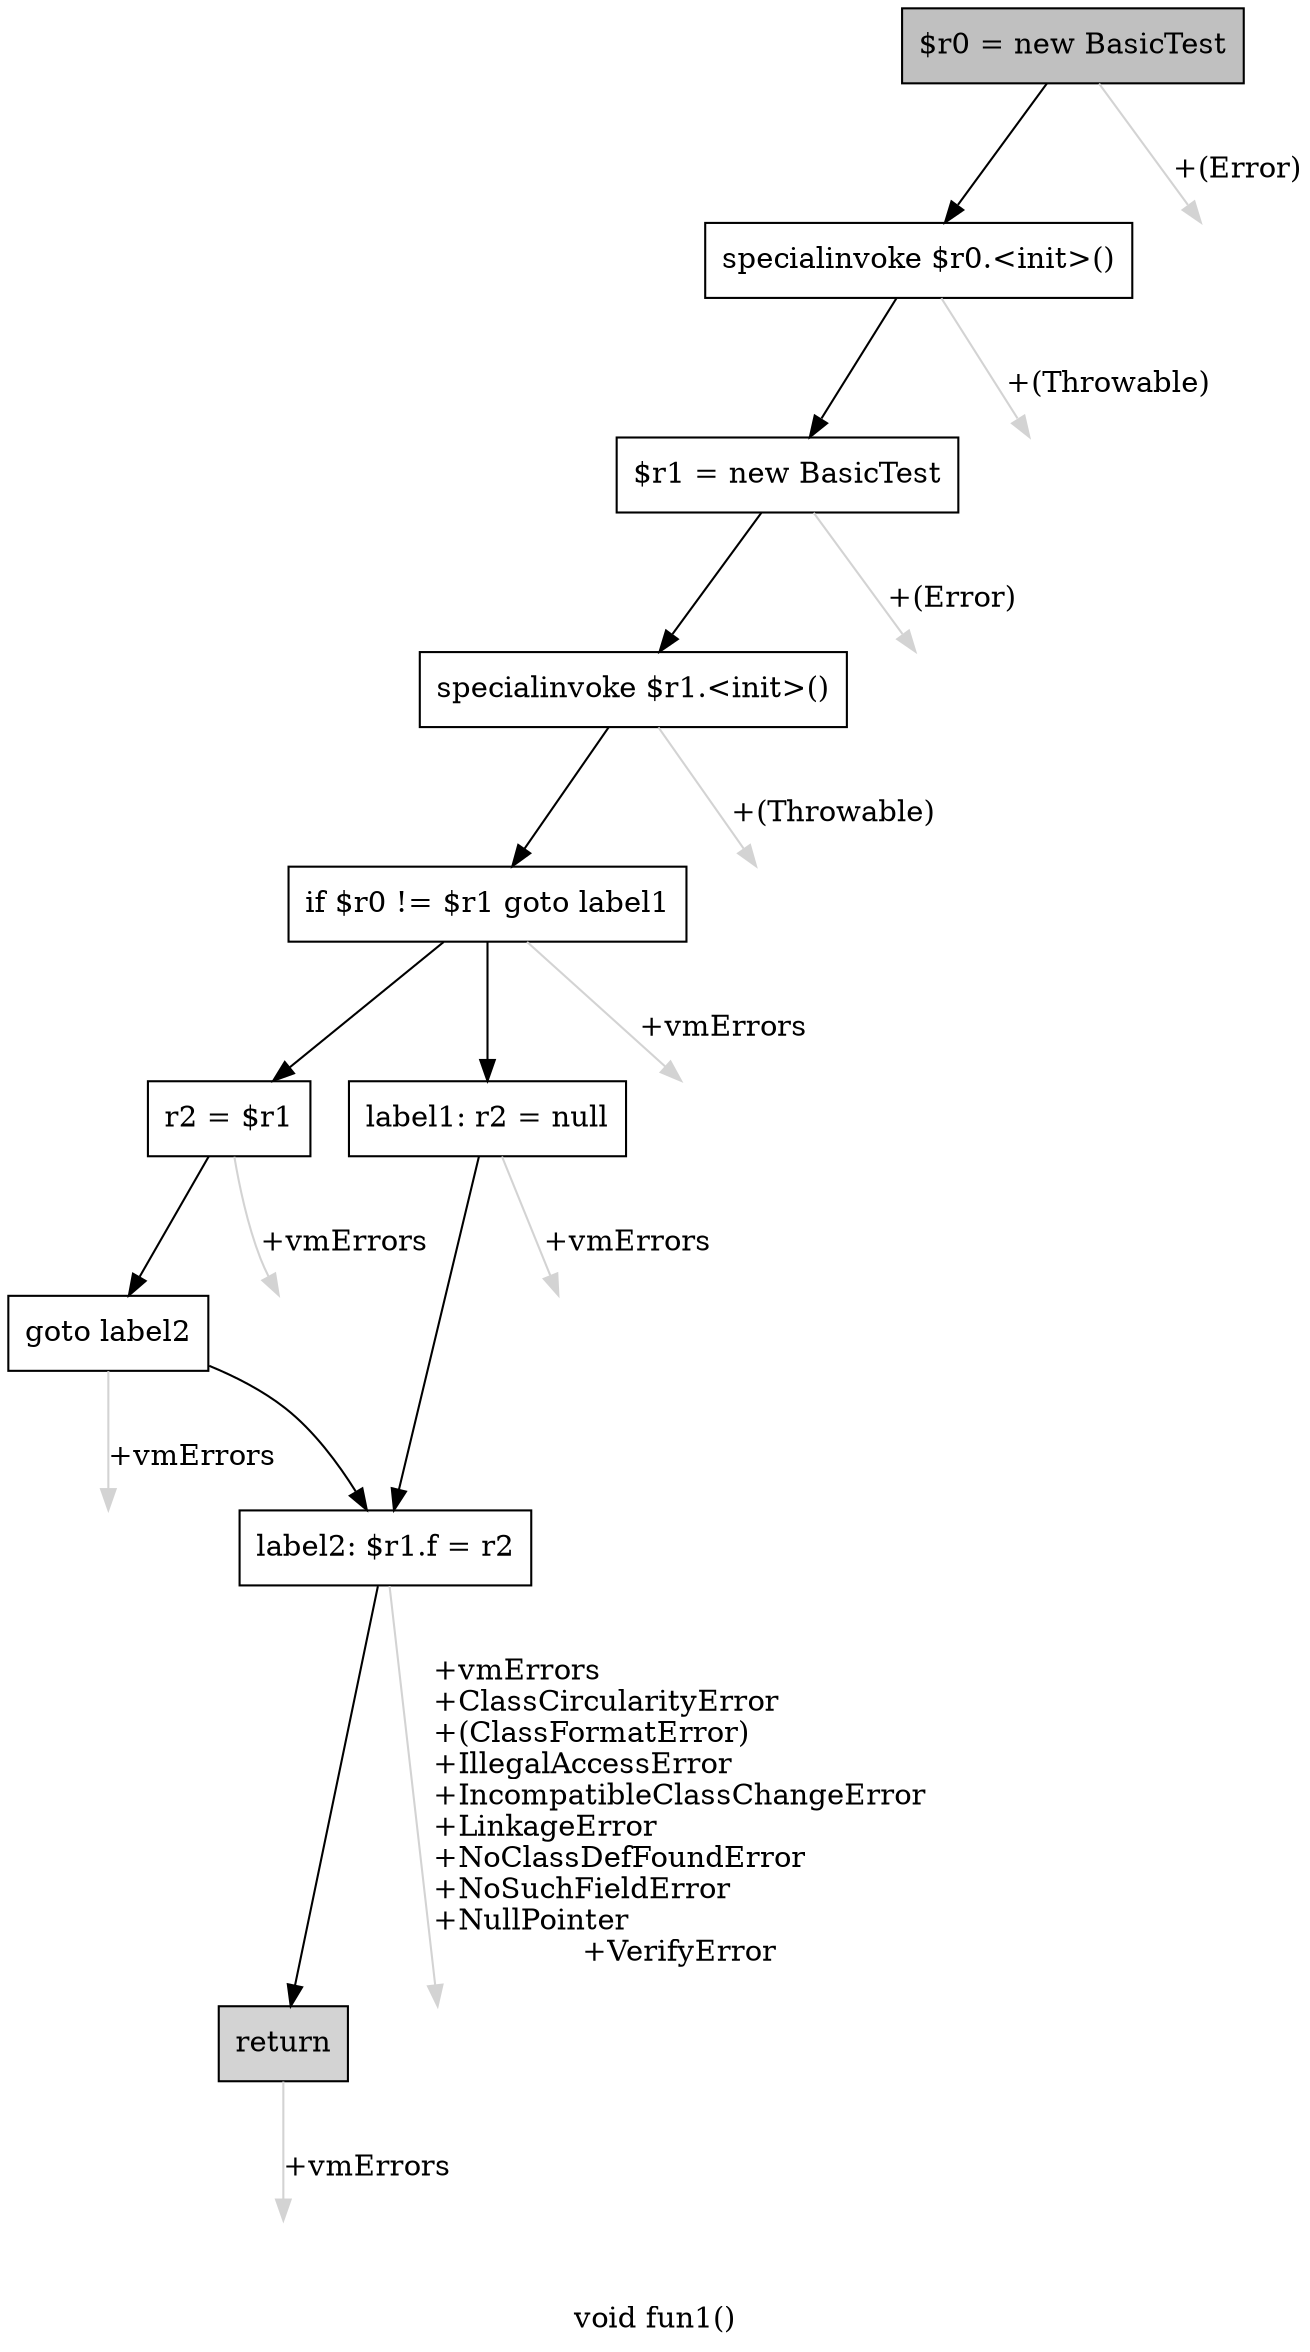 digraph "void fun1()" {
    label="void fun1()";
    node [shape=box];
    "0" [style=filled,fillcolor=gray,label="$r0 = new BasicTest",];
    "1" [label="specialinvoke $r0.<init>()",];
    "0"->"1" [color=black,];
    "10" [style=invis,label="Esc",];
    "0"->"10" [color=lightgray,label="\l+(Error)",];
    "2" [label="$r1 = new BasicTest",];
    "1"->"2" [color=black,];
    "11" [style=invis,label="Esc",];
    "1"->"11" [color=lightgray,label="\l+(Throwable)",];
    "3" [label="specialinvoke $r1.<init>()",];
    "2"->"3" [color=black,];
    "12" [style=invis,label="Esc",];
    "2"->"12" [color=lightgray,label="\l+(Error)",];
    "4" [label="if $r0 != $r1 goto label1",];
    "3"->"4" [color=black,];
    "13" [style=invis,label="Esc",];
    "3"->"13" [color=lightgray,label="\l+(Throwable)",];
    "5" [label="r2 = $r1",];
    "4"->"5" [color=black,];
    "7" [label="label1: r2 = null",];
    "4"->"7" [color=black,];
    "14" [style=invis,label="Esc",];
    "4"->"14" [color=lightgray,label="\l+vmErrors",];
    "6" [label="goto label2",];
    "5"->"6" [color=black,];
    "15" [style=invis,label="Esc",];
    "5"->"15" [color=lightgray,label="\l+vmErrors",];
    "8" [label="label2: $r1.f = r2",];
    "6"->"8" [color=black,];
    "16" [style=invis,label="Esc",];
    "6"->"16" [color=lightgray,label="\l+vmErrors",];
    "7"->"8" [color=black,];
    "17" [style=invis,label="Esc",];
    "7"->"17" [color=lightgray,label="\l+vmErrors",];
    "9" [style=filled,fillcolor=lightgray,label="return",];
    "8"->"9" [color=black,];
    "18" [style=invis,label="Esc",];
    "8"->"18" [color=lightgray,label="\l+vmErrors\l+ClassCircularityError\l+(ClassFormatError)\l+IllegalAccessError\l+IncompatibleClassChangeError\l+LinkageError\l+NoClassDefFoundError\l+NoSuchFieldError\l+NullPointer\l+VerifyError",];
    "19" [style=invis,label="Esc",];
    "9"->"19" [color=lightgray,label="\l+vmErrors",];
}

